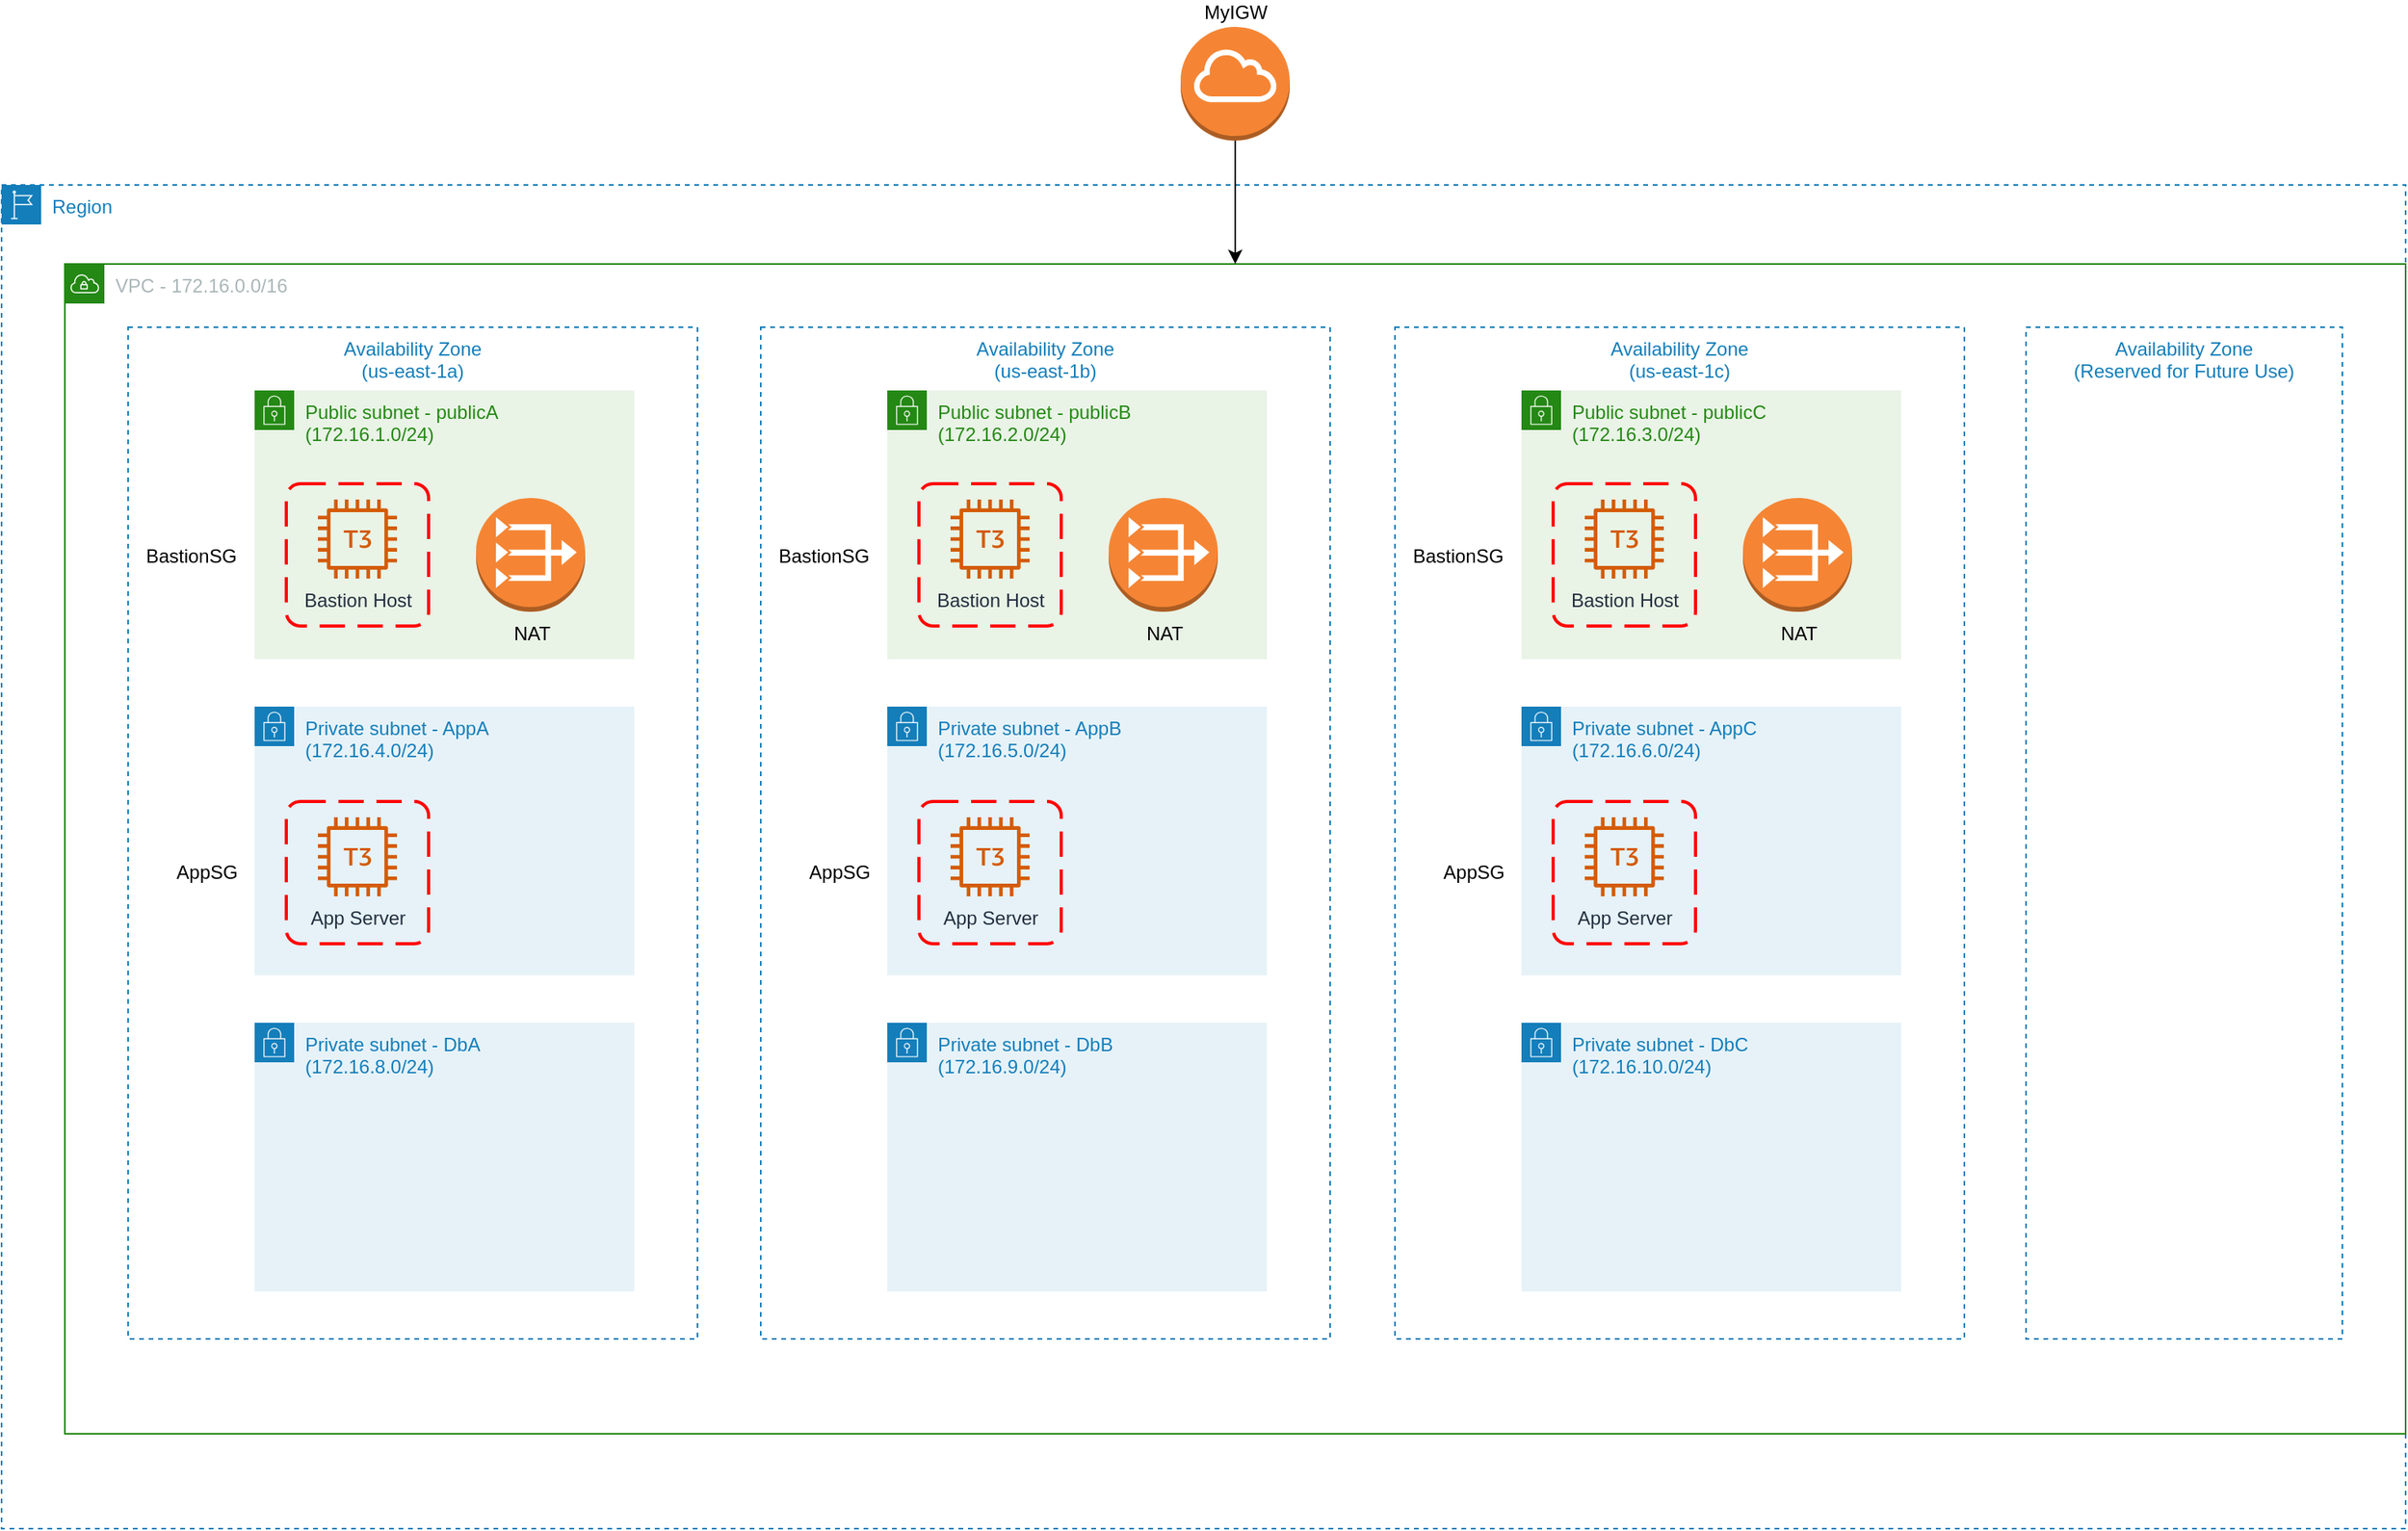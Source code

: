 <mxfile version="18.0.0"><diagram id="AnDmjYfYZgqPpyPAjzk7" name="Page-1"><mxGraphModel dx="1965" dy="2204" grid="1" gridSize="10" guides="1" tooltips="1" connect="1" arrows="1" fold="1" page="1" pageScale="1" pageWidth="827" pageHeight="1169" math="0" shadow="0"><root><mxCell id="0"/><mxCell id="1" parent="0"/><mxCell id="oRTgWbIMnZmk5FEGTZ14-2" value="Region" style="points=[[0,0],[0.25,0],[0.5,0],[0.75,0],[1,0],[1,0.25],[1,0.5],[1,0.75],[1,1],[0.75,1],[0.5,1],[0.25,1],[0,1],[0,0.75],[0,0.5],[0,0.25]];outlineConnect=0;gradientColor=none;html=1;whiteSpace=wrap;fontSize=12;fontStyle=0;container=1;pointerEvents=0;collapsible=0;recursiveResize=0;shape=mxgraph.aws4.group;grIcon=mxgraph.aws4.group_region;strokeColor=#147EBA;fillColor=none;verticalAlign=top;align=left;spacingLeft=30;fontColor=#147EBA;dashed=1;" vertex="1" parent="1"><mxGeometry y="-10" width="1520" height="850" as="geometry"/></mxCell><mxCell id="oRTgWbIMnZmk5FEGTZ14-1" value="VPC -&amp;nbsp;172.16.0.0/16" style="points=[[0,0],[0.25,0],[0.5,0],[0.75,0],[1,0],[1,0.25],[1,0.5],[1,0.75],[1,1],[0.75,1],[0.5,1],[0.25,1],[0,1],[0,0.75],[0,0.5],[0,0.25]];outlineConnect=0;gradientColor=none;html=1;whiteSpace=wrap;fontSize=12;fontStyle=0;container=1;pointerEvents=0;collapsible=0;recursiveResize=0;shape=mxgraph.aws4.group;grIcon=mxgraph.aws4.group_vpc;strokeColor=#248814;fillColor=none;verticalAlign=top;align=left;spacingLeft=30;fontColor=#AAB7B8;dashed=0;" vertex="1" parent="oRTgWbIMnZmk5FEGTZ14-2"><mxGeometry x="40" y="50" width="1480" height="740" as="geometry"/></mxCell><mxCell id="oRTgWbIMnZmk5FEGTZ14-3" value="Availability Zone&#10;(us-east-1a)" style="fillColor=none;strokeColor=#147EBA;dashed=1;verticalAlign=top;fontStyle=0;fontColor=#147EBA;" vertex="1" parent="oRTgWbIMnZmk5FEGTZ14-1"><mxGeometry x="40" y="40" width="360" height="640" as="geometry"/></mxCell><mxCell id="oRTgWbIMnZmk5FEGTZ14-22" value="Private subnet - AppA&lt;br&gt;(172.16.4.0/24)" style="points=[[0,0],[0.25,0],[0.5,0],[0.75,0],[1,0],[1,0.25],[1,0.5],[1,0.75],[1,1],[0.75,1],[0.5,1],[0.25,1],[0,1],[0,0.75],[0,0.5],[0,0.25]];outlineConnect=0;gradientColor=none;html=1;whiteSpace=wrap;fontSize=12;fontStyle=0;container=1;pointerEvents=0;collapsible=0;recursiveResize=0;shape=mxgraph.aws4.group;grIcon=mxgraph.aws4.group_security_group;grStroke=0;strokeColor=#147EBA;fillColor=#E6F2F8;verticalAlign=top;align=left;spacingLeft=30;fontColor=#147EBA;dashed=0;" vertex="1" parent="oRTgWbIMnZmk5FEGTZ14-1"><mxGeometry x="120" y="280" width="240" height="170" as="geometry"/></mxCell><mxCell id="oRTgWbIMnZmk5FEGTZ14-23" value="" style="group" vertex="1" connectable="0" parent="oRTgWbIMnZmk5FEGTZ14-22"><mxGeometry x="20" y="60" width="90" height="90" as="geometry"/></mxCell><mxCell id="oRTgWbIMnZmk5FEGTZ14-24" value="" style="rounded=1;arcSize=10;dashed=1;strokeColor=#ff0000;fillColor=none;gradientColor=none;dashPattern=8 4;strokeWidth=2;" vertex="1" parent="oRTgWbIMnZmk5FEGTZ14-23"><mxGeometry width="90" height="90" as="geometry"/></mxCell><mxCell id="oRTgWbIMnZmk5FEGTZ14-25" value="App Server" style="sketch=0;outlineConnect=0;fontColor=#232F3E;gradientColor=none;fillColor=#D45B07;strokeColor=none;dashed=0;verticalLabelPosition=bottom;verticalAlign=top;align=center;html=1;fontSize=12;fontStyle=0;aspect=fixed;pointerEvents=1;shape=mxgraph.aws4.t3_instance;" vertex="1" parent="oRTgWbIMnZmk5FEGTZ14-23"><mxGeometry x="20" y="10" width="50" height="50" as="geometry"/></mxCell><mxCell id="oRTgWbIMnZmk5FEGTZ14-4" value="Public subnet - publicA&lt;br&gt;(172.16.1.0/24)" style="points=[[0,0],[0.25,0],[0.5,0],[0.75,0],[1,0],[1,0.25],[1,0.5],[1,0.75],[1,1],[0.75,1],[0.5,1],[0.25,1],[0,1],[0,0.75],[0,0.5],[0,0.25]];outlineConnect=0;gradientColor=none;html=1;whiteSpace=wrap;fontSize=12;fontStyle=0;container=1;pointerEvents=0;collapsible=0;recursiveResize=0;shape=mxgraph.aws4.group;grIcon=mxgraph.aws4.group_security_group;grStroke=0;strokeColor=#248814;fillColor=#E9F3E6;verticalAlign=top;align=left;spacingLeft=30;fontColor=#248814;dashed=0;" vertex="1" parent="oRTgWbIMnZmk5FEGTZ14-1"><mxGeometry x="120" y="80" width="240" height="170" as="geometry"/></mxCell><mxCell id="oRTgWbIMnZmk5FEGTZ14-10" value="" style="group" vertex="1" connectable="0" parent="oRTgWbIMnZmk5FEGTZ14-4"><mxGeometry x="20" y="59" width="90" height="90" as="geometry"/></mxCell><mxCell id="oRTgWbIMnZmk5FEGTZ14-5" value="" style="rounded=1;arcSize=10;dashed=1;strokeColor=#ff0000;fillColor=none;gradientColor=none;dashPattern=8 4;strokeWidth=2;" vertex="1" parent="oRTgWbIMnZmk5FEGTZ14-10"><mxGeometry width="90" height="90" as="geometry"/></mxCell><mxCell id="oRTgWbIMnZmk5FEGTZ14-8" value="Bastion Host" style="sketch=0;outlineConnect=0;fontColor=#232F3E;gradientColor=none;fillColor=#D45B07;strokeColor=none;dashed=0;verticalLabelPosition=bottom;verticalAlign=top;align=center;html=1;fontSize=12;fontStyle=0;aspect=fixed;pointerEvents=1;shape=mxgraph.aws4.t3_instance;" vertex="1" parent="oRTgWbIMnZmk5FEGTZ14-10"><mxGeometry x="20" y="10" width="50" height="50" as="geometry"/></mxCell><mxCell id="oRTgWbIMnZmk5FEGTZ14-11" value="NAT" style="outlineConnect=0;dashed=0;verticalLabelPosition=bottom;verticalAlign=top;align=center;html=1;shape=mxgraph.aws3.vpc_nat_gateway;fillColor=#F58534;gradientColor=none;" vertex="1" parent="oRTgWbIMnZmk5FEGTZ14-4"><mxGeometry x="140" y="68" width="69" height="72" as="geometry"/></mxCell><mxCell id="oRTgWbIMnZmk5FEGTZ14-12" value="BastionSG" style="text;html=1;strokeColor=none;fillColor=none;align=center;verticalAlign=middle;whiteSpace=wrap;rounded=0;" vertex="1" parent="oRTgWbIMnZmk5FEGTZ14-1"><mxGeometry x="50" y="170" width="60" height="30" as="geometry"/></mxCell><mxCell id="oRTgWbIMnZmk5FEGTZ14-33" value="AppSG" style="text;html=1;strokeColor=none;fillColor=none;align=center;verticalAlign=middle;whiteSpace=wrap;rounded=0;" vertex="1" parent="oRTgWbIMnZmk5FEGTZ14-1"><mxGeometry x="60" y="370" width="60" height="30" as="geometry"/></mxCell><mxCell id="oRTgWbIMnZmk5FEGTZ14-37" value="Private subnet - DbA&lt;br&gt;(172.16.8.0/24)" style="points=[[0,0],[0.25,0],[0.5,0],[0.75,0],[1,0],[1,0.25],[1,0.5],[1,0.75],[1,1],[0.75,1],[0.5,1],[0.25,1],[0,1],[0,0.75],[0,0.5],[0,0.25]];outlineConnect=0;gradientColor=none;html=1;whiteSpace=wrap;fontSize=12;fontStyle=0;container=1;pointerEvents=0;collapsible=0;recursiveResize=0;shape=mxgraph.aws4.group;grIcon=mxgraph.aws4.group_security_group;grStroke=0;strokeColor=#147EBA;fillColor=#E6F2F8;verticalAlign=top;align=left;spacingLeft=30;fontColor=#147EBA;dashed=0;" vertex="1" parent="oRTgWbIMnZmk5FEGTZ14-1"><mxGeometry x="120" y="480" width="240" height="170" as="geometry"/></mxCell><mxCell id="oRTgWbIMnZmk5FEGTZ14-69" value="Availability Zone&#10;(us-east-1b)" style="fillColor=none;strokeColor=#147EBA;dashed=1;verticalAlign=top;fontStyle=0;fontColor=#147EBA;" vertex="1" parent="oRTgWbIMnZmk5FEGTZ14-1"><mxGeometry x="440" y="40" width="360" height="640" as="geometry"/></mxCell><mxCell id="oRTgWbIMnZmk5FEGTZ14-70" value="Private subnet - AppB&lt;br&gt;(172.16.5.0/24)" style="points=[[0,0],[0.25,0],[0.5,0],[0.75,0],[1,0],[1,0.25],[1,0.5],[1,0.75],[1,1],[0.75,1],[0.5,1],[0.25,1],[0,1],[0,0.75],[0,0.5],[0,0.25]];outlineConnect=0;gradientColor=none;html=1;whiteSpace=wrap;fontSize=12;fontStyle=0;container=1;pointerEvents=0;collapsible=0;recursiveResize=0;shape=mxgraph.aws4.group;grIcon=mxgraph.aws4.group_security_group;grStroke=0;strokeColor=#147EBA;fillColor=#E6F2F8;verticalAlign=top;align=left;spacingLeft=30;fontColor=#147EBA;dashed=0;" vertex="1" parent="oRTgWbIMnZmk5FEGTZ14-1"><mxGeometry x="520" y="280" width="240" height="170" as="geometry"/></mxCell><mxCell id="oRTgWbIMnZmk5FEGTZ14-71" value="" style="group" vertex="1" connectable="0" parent="oRTgWbIMnZmk5FEGTZ14-70"><mxGeometry x="20" y="60" width="90" height="90" as="geometry"/></mxCell><mxCell id="oRTgWbIMnZmk5FEGTZ14-72" value="" style="rounded=1;arcSize=10;dashed=1;strokeColor=#ff0000;fillColor=none;gradientColor=none;dashPattern=8 4;strokeWidth=2;" vertex="1" parent="oRTgWbIMnZmk5FEGTZ14-71"><mxGeometry width="90" height="90" as="geometry"/></mxCell><mxCell id="oRTgWbIMnZmk5FEGTZ14-73" value="App Server" style="sketch=0;outlineConnect=0;fontColor=#232F3E;gradientColor=none;fillColor=#D45B07;strokeColor=none;dashed=0;verticalLabelPosition=bottom;verticalAlign=top;align=center;html=1;fontSize=12;fontStyle=0;aspect=fixed;pointerEvents=1;shape=mxgraph.aws4.t3_instance;" vertex="1" parent="oRTgWbIMnZmk5FEGTZ14-71"><mxGeometry x="20" y="10" width="50" height="50" as="geometry"/></mxCell><mxCell id="oRTgWbIMnZmk5FEGTZ14-74" value="Public subnet - publicB&lt;br&gt;(172.16.2.0/24)" style="points=[[0,0],[0.25,0],[0.5,0],[0.75,0],[1,0],[1,0.25],[1,0.5],[1,0.75],[1,1],[0.75,1],[0.5,1],[0.25,1],[0,1],[0,0.75],[0,0.5],[0,0.25]];outlineConnect=0;gradientColor=none;html=1;whiteSpace=wrap;fontSize=12;fontStyle=0;container=1;pointerEvents=0;collapsible=0;recursiveResize=0;shape=mxgraph.aws4.group;grIcon=mxgraph.aws4.group_security_group;grStroke=0;strokeColor=#248814;fillColor=#E9F3E6;verticalAlign=top;align=left;spacingLeft=30;fontColor=#248814;dashed=0;" vertex="1" parent="oRTgWbIMnZmk5FEGTZ14-1"><mxGeometry x="520" y="80" width="240" height="170" as="geometry"/></mxCell><mxCell id="oRTgWbIMnZmk5FEGTZ14-75" value="" style="group" vertex="1" connectable="0" parent="oRTgWbIMnZmk5FEGTZ14-74"><mxGeometry x="20" y="59" width="90" height="90" as="geometry"/></mxCell><mxCell id="oRTgWbIMnZmk5FEGTZ14-76" value="" style="rounded=1;arcSize=10;dashed=1;strokeColor=#ff0000;fillColor=none;gradientColor=none;dashPattern=8 4;strokeWidth=2;" vertex="1" parent="oRTgWbIMnZmk5FEGTZ14-75"><mxGeometry width="90" height="90" as="geometry"/></mxCell><mxCell id="oRTgWbIMnZmk5FEGTZ14-77" value="Bastion Host" style="sketch=0;outlineConnect=0;fontColor=#232F3E;gradientColor=none;fillColor=#D45B07;strokeColor=none;dashed=0;verticalLabelPosition=bottom;verticalAlign=top;align=center;html=1;fontSize=12;fontStyle=0;aspect=fixed;pointerEvents=1;shape=mxgraph.aws4.t3_instance;" vertex="1" parent="oRTgWbIMnZmk5FEGTZ14-75"><mxGeometry x="20" y="10" width="50" height="50" as="geometry"/></mxCell><mxCell id="oRTgWbIMnZmk5FEGTZ14-78" value="NAT" style="outlineConnect=0;dashed=0;verticalLabelPosition=bottom;verticalAlign=top;align=center;html=1;shape=mxgraph.aws3.vpc_nat_gateway;fillColor=#F58534;gradientColor=none;" vertex="1" parent="oRTgWbIMnZmk5FEGTZ14-74"><mxGeometry x="140" y="68" width="69" height="72" as="geometry"/></mxCell><mxCell id="oRTgWbIMnZmk5FEGTZ14-79" value="BastionSG" style="text;html=1;strokeColor=none;fillColor=none;align=center;verticalAlign=middle;whiteSpace=wrap;rounded=0;" vertex="1" parent="oRTgWbIMnZmk5FEGTZ14-1"><mxGeometry x="450" y="170" width="60" height="30" as="geometry"/></mxCell><mxCell id="oRTgWbIMnZmk5FEGTZ14-80" value="AppSG" style="text;html=1;strokeColor=none;fillColor=none;align=center;verticalAlign=middle;whiteSpace=wrap;rounded=0;" vertex="1" parent="oRTgWbIMnZmk5FEGTZ14-1"><mxGeometry x="460" y="370" width="60" height="30" as="geometry"/></mxCell><mxCell id="oRTgWbIMnZmk5FEGTZ14-81" value="Private subnet - DbB&lt;br&gt;(172.16.9.0/24)" style="points=[[0,0],[0.25,0],[0.5,0],[0.75,0],[1,0],[1,0.25],[1,0.5],[1,0.75],[1,1],[0.75,1],[0.5,1],[0.25,1],[0,1],[0,0.75],[0,0.5],[0,0.25]];outlineConnect=0;gradientColor=none;html=1;whiteSpace=wrap;fontSize=12;fontStyle=0;container=1;pointerEvents=0;collapsible=0;recursiveResize=0;shape=mxgraph.aws4.group;grIcon=mxgraph.aws4.group_security_group;grStroke=0;strokeColor=#147EBA;fillColor=#E6F2F8;verticalAlign=top;align=left;spacingLeft=30;fontColor=#147EBA;dashed=0;" vertex="1" parent="oRTgWbIMnZmk5FEGTZ14-1"><mxGeometry x="520" y="480" width="240" height="170" as="geometry"/></mxCell><mxCell id="oRTgWbIMnZmk5FEGTZ14-82" value="Availability Zone&#10;(us-east-1c)" style="fillColor=none;strokeColor=#147EBA;dashed=1;verticalAlign=top;fontStyle=0;fontColor=#147EBA;" vertex="1" parent="oRTgWbIMnZmk5FEGTZ14-1"><mxGeometry x="841" y="40" width="360" height="640" as="geometry"/></mxCell><mxCell id="oRTgWbIMnZmk5FEGTZ14-83" value="Private subnet - AppC&lt;br&gt;(172.16.6.0/24)" style="points=[[0,0],[0.25,0],[0.5,0],[0.75,0],[1,0],[1,0.25],[1,0.5],[1,0.75],[1,1],[0.75,1],[0.5,1],[0.25,1],[0,1],[0,0.75],[0,0.5],[0,0.25]];outlineConnect=0;gradientColor=none;html=1;whiteSpace=wrap;fontSize=12;fontStyle=0;container=1;pointerEvents=0;collapsible=0;recursiveResize=0;shape=mxgraph.aws4.group;grIcon=mxgraph.aws4.group_security_group;grStroke=0;strokeColor=#147EBA;fillColor=#E6F2F8;verticalAlign=top;align=left;spacingLeft=30;fontColor=#147EBA;dashed=0;" vertex="1" parent="oRTgWbIMnZmk5FEGTZ14-1"><mxGeometry x="921" y="280" width="240" height="170" as="geometry"/></mxCell><mxCell id="oRTgWbIMnZmk5FEGTZ14-84" value="" style="group" vertex="1" connectable="0" parent="oRTgWbIMnZmk5FEGTZ14-83"><mxGeometry x="20" y="60" width="90" height="90" as="geometry"/></mxCell><mxCell id="oRTgWbIMnZmk5FEGTZ14-85" value="" style="rounded=1;arcSize=10;dashed=1;strokeColor=#ff0000;fillColor=none;gradientColor=none;dashPattern=8 4;strokeWidth=2;" vertex="1" parent="oRTgWbIMnZmk5FEGTZ14-84"><mxGeometry width="90" height="90" as="geometry"/></mxCell><mxCell id="oRTgWbIMnZmk5FEGTZ14-86" value="App Server" style="sketch=0;outlineConnect=0;fontColor=#232F3E;gradientColor=none;fillColor=#D45B07;strokeColor=none;dashed=0;verticalLabelPosition=bottom;verticalAlign=top;align=center;html=1;fontSize=12;fontStyle=0;aspect=fixed;pointerEvents=1;shape=mxgraph.aws4.t3_instance;" vertex="1" parent="oRTgWbIMnZmk5FEGTZ14-84"><mxGeometry x="20" y="10" width="50" height="50" as="geometry"/></mxCell><mxCell id="oRTgWbIMnZmk5FEGTZ14-87" value="Public subnet - publicC&lt;br&gt;(172.16.3.0/24)" style="points=[[0,0],[0.25,0],[0.5,0],[0.75,0],[1,0],[1,0.25],[1,0.5],[1,0.75],[1,1],[0.75,1],[0.5,1],[0.25,1],[0,1],[0,0.75],[0,0.5],[0,0.25]];outlineConnect=0;gradientColor=none;html=1;whiteSpace=wrap;fontSize=12;fontStyle=0;container=1;pointerEvents=0;collapsible=0;recursiveResize=0;shape=mxgraph.aws4.group;grIcon=mxgraph.aws4.group_security_group;grStroke=0;strokeColor=#248814;fillColor=#E9F3E6;verticalAlign=top;align=left;spacingLeft=30;fontColor=#248814;dashed=0;" vertex="1" parent="oRTgWbIMnZmk5FEGTZ14-1"><mxGeometry x="921" y="80" width="240" height="170" as="geometry"/></mxCell><mxCell id="oRTgWbIMnZmk5FEGTZ14-88" value="" style="group" vertex="1" connectable="0" parent="oRTgWbIMnZmk5FEGTZ14-87"><mxGeometry x="20" y="59" width="90" height="90" as="geometry"/></mxCell><mxCell id="oRTgWbIMnZmk5FEGTZ14-89" value="" style="rounded=1;arcSize=10;dashed=1;strokeColor=#ff0000;fillColor=none;gradientColor=none;dashPattern=8 4;strokeWidth=2;" vertex="1" parent="oRTgWbIMnZmk5FEGTZ14-88"><mxGeometry width="90" height="90" as="geometry"/></mxCell><mxCell id="oRTgWbIMnZmk5FEGTZ14-90" value="Bastion Host" style="sketch=0;outlineConnect=0;fontColor=#232F3E;gradientColor=none;fillColor=#D45B07;strokeColor=none;dashed=0;verticalLabelPosition=bottom;verticalAlign=top;align=center;html=1;fontSize=12;fontStyle=0;aspect=fixed;pointerEvents=1;shape=mxgraph.aws4.t3_instance;" vertex="1" parent="oRTgWbIMnZmk5FEGTZ14-88"><mxGeometry x="20" y="10" width="50" height="50" as="geometry"/></mxCell><mxCell id="oRTgWbIMnZmk5FEGTZ14-91" value="NAT" style="outlineConnect=0;dashed=0;verticalLabelPosition=bottom;verticalAlign=top;align=center;html=1;shape=mxgraph.aws3.vpc_nat_gateway;fillColor=#F58534;gradientColor=none;" vertex="1" parent="oRTgWbIMnZmk5FEGTZ14-87"><mxGeometry x="140" y="68" width="69" height="72" as="geometry"/></mxCell><mxCell id="oRTgWbIMnZmk5FEGTZ14-92" value="BastionSG" style="text;html=1;strokeColor=none;fillColor=none;align=center;verticalAlign=middle;whiteSpace=wrap;rounded=0;" vertex="1" parent="oRTgWbIMnZmk5FEGTZ14-1"><mxGeometry x="851" y="170" width="60" height="30" as="geometry"/></mxCell><mxCell id="oRTgWbIMnZmk5FEGTZ14-93" value="AppSG" style="text;html=1;strokeColor=none;fillColor=none;align=center;verticalAlign=middle;whiteSpace=wrap;rounded=0;" vertex="1" parent="oRTgWbIMnZmk5FEGTZ14-1"><mxGeometry x="861" y="370" width="60" height="30" as="geometry"/></mxCell><mxCell id="oRTgWbIMnZmk5FEGTZ14-94" value="Private subnet - DbC&lt;br&gt;(172.16.10.0/24)" style="points=[[0,0],[0.25,0],[0.5,0],[0.75,0],[1,0],[1,0.25],[1,0.5],[1,0.75],[1,1],[0.75,1],[0.5,1],[0.25,1],[0,1],[0,0.75],[0,0.5],[0,0.25]];outlineConnect=0;gradientColor=none;html=1;whiteSpace=wrap;fontSize=12;fontStyle=0;container=1;pointerEvents=0;collapsible=0;recursiveResize=0;shape=mxgraph.aws4.group;grIcon=mxgraph.aws4.group_security_group;grStroke=0;strokeColor=#147EBA;fillColor=#E6F2F8;verticalAlign=top;align=left;spacingLeft=30;fontColor=#147EBA;dashed=0;" vertex="1" parent="oRTgWbIMnZmk5FEGTZ14-1"><mxGeometry x="921" y="480" width="240" height="170" as="geometry"/></mxCell><mxCell id="oRTgWbIMnZmk5FEGTZ14-95" value="Availability Zone&#10;(Reserved for Future Use)" style="fillColor=none;strokeColor=#147EBA;dashed=1;verticalAlign=top;fontStyle=0;fontColor=#147EBA;" vertex="1" parent="1"><mxGeometry x="1280" y="80" width="200" height="640" as="geometry"/></mxCell><mxCell id="oRTgWbIMnZmk5FEGTZ14-97" style="edgeStyle=orthogonalEdgeStyle;rounded=0;orthogonalLoop=1;jettySize=auto;html=1;exitX=0.5;exitY=1;exitDx=0;exitDy=0;exitPerimeter=0;" edge="1" parent="1" source="oRTgWbIMnZmk5FEGTZ14-96" target="oRTgWbIMnZmk5FEGTZ14-1"><mxGeometry relative="1" as="geometry"><mxPoint x="480" y="-200" as="targetPoint"/></mxGeometry></mxCell><mxCell id="oRTgWbIMnZmk5FEGTZ14-96" value="MyIGW" style="outlineConnect=0;dashed=0;verticalLabelPosition=top;verticalAlign=bottom;align=center;html=1;shape=mxgraph.aws3.internet_gateway;fillColor=#F58534;gradientColor=none;labelPosition=center;" vertex="1" parent="1"><mxGeometry x="745.5" y="-110" width="69" height="72" as="geometry"/></mxCell></root></mxGraphModel></diagram></mxfile>